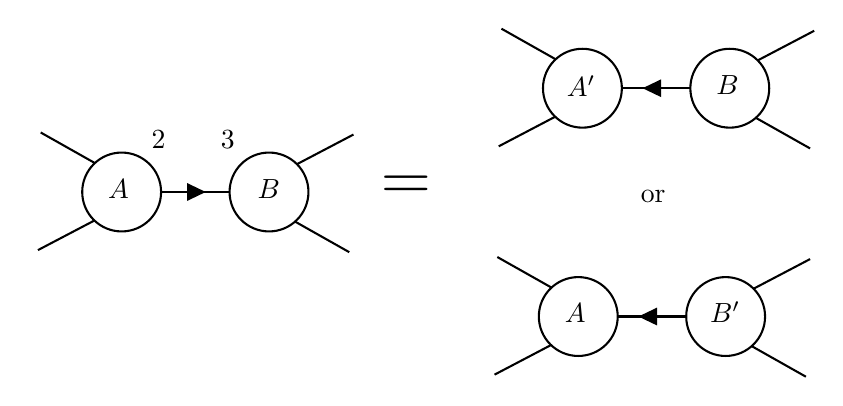 

\tikzset{every picture/.style={line width=0.75pt}} %set default line width to 0.75pt        

\begin{tikzpicture}[x=0.75pt,y=0.75pt,yscale=-1,xscale=1]
%uncomment if require: \path (0,209); %set diagram left start at 0, and has height of 209

%Shape: Circle [id:dp10618682496471932] 
\draw   (186,106) .. controls (186,95.51) and (194.51,87) .. (205,87) .. controls (215.49,87) and (224,95.51) .. (224,106) .. controls (224,116.49) and (215.49,125) .. (205,125) .. controls (194.51,125) and (186,116.49) .. (186,106) -- cycle ;
%Shape: Circle [id:dp9589694214935385] 
\draw   (257,106) .. controls (257,95.51) and (265.51,87) .. (276,87) .. controls (286.49,87) and (295,95.51) .. (295,106) .. controls (295,116.49) and (286.49,125) .. (276,125) .. controls (265.51,125) and (257,116.49) .. (257,106) -- cycle ;
%Straight Lines [id:da24805848549555154] 
\draw    (224,106) -- (257,106) ;
\draw [shift={(245.5,106)}, rotate = 180] [fill={rgb, 255:red, 0; green, 0; blue, 0 }  ][line width=0.08]  [draw opacity=0] (8.93,-4.29) -- (0,0) -- (8.93,4.29) -- cycle    ;
%Straight Lines [id:da734389057339934] 
\draw    (166,77.33) -- (192,92) ;
%Straight Lines [id:da9001694762758555] 
\draw    (288.67,120.33) -- (314.67,135) ;
%Straight Lines [id:da2669878608680252] 
\draw    (164.67,134) -- (192,119.67) ;
%Straight Lines [id:da045094994410089684] 
\draw    (289.33,92.67) -- (316.67,78.33) ;
%Shape: Circle [id:dp2803595900980814] 
\draw   (408,56) .. controls (408,45.51) and (416.51,37) .. (427,37) .. controls (437.49,37) and (446,45.51) .. (446,56) .. controls (446,66.49) and (437.49,75) .. (427,75) .. controls (416.51,75) and (408,66.49) .. (408,56) -- cycle ;
%Shape: Circle [id:dp4906731959055278] 
\draw   (479,56) .. controls (479,45.51) and (487.51,37) .. (498,37) .. controls (508.49,37) and (517,45.51) .. (517,56) .. controls (517,66.49) and (508.49,75) .. (498,75) .. controls (487.51,75) and (479,66.49) .. (479,56) -- cycle ;
%Straight Lines [id:da507888929646911] 
\draw    (446,56) -- (479,56) ;
\draw [shift={(456,56)}, rotate = 0] [fill={rgb, 255:red, 0; green, 0; blue, 0 }  ][line width=0.08]  [draw opacity=0] (8.93,-4.29) -- (0,0) -- (8.93,4.29) -- cycle    ;
%Straight Lines [id:da9225852955176842] 
\draw    (388,27.33) -- (414,42) ;
%Straight Lines [id:da5510714326706615] 
\draw    (510.67,70.33) -- (536.67,85) ;
%Straight Lines [id:da2636496853823589] 
\draw    (386.67,84) -- (414,69.67) ;
%Straight Lines [id:da003221595811194078] 
\draw    (511.33,42.67) -- (538.67,28.33) ;
%Shape: Circle [id:dp8790338644168874] 
\draw   (406,166) .. controls (406,155.51) and (414.51,147) .. (425,147) .. controls (435.49,147) and (444,155.51) .. (444,166) .. controls (444,176.49) and (435.49,185) .. (425,185) .. controls (414.51,185) and (406,176.49) .. (406,166) -- cycle ;
%Shape: Circle [id:dp42384226573778994] 
\draw   (477,166) .. controls (477,155.51) and (485.51,147) .. (496,147) .. controls (506.49,147) and (515,155.51) .. (515,166) .. controls (515,176.49) and (506.49,185) .. (496,185) .. controls (485.51,185) and (477,176.49) .. (477,166) -- cycle ;
%Straight Lines [id:da04857153705181505] 
\draw    (444,166) -- (477,166) ;
\draw [shift={(454,166)}, rotate = 0] [fill={rgb, 255:red, 0; green, 0; blue, 0 }  ][line width=0.08]  [draw opacity=0] (8.93,-4.29) -- (0,0) -- (8.93,4.29) -- cycle    ;
%Straight Lines [id:da7555391292794681] 
\draw    (386,137.33) -- (412,152) ;
%Straight Lines [id:da11047605938314375] 
\draw    (508.67,180.33) -- (534.67,195) ;
%Straight Lines [id:da7617406120604328] 
\draw    (384.67,194) -- (412,179.67) ;
%Straight Lines [id:da0250596862960214] 
\draw    (509.33,152.67) -- (536.67,138.33) ;

% Text Node
\draw (197,98.4) node [anchor=north west][inner sep=0.75pt]  [font=\normalsize]  {$A$};
% Text Node
\draw (269,98.4) node [anchor=north west][inner sep=0.75pt]  [font=\normalsize]  {$B$};
% Text Node
\draw (418,48.4) node [anchor=north west][inner sep=0.75pt]  [font=\normalsize]  {$A'$};
% Text Node
\draw (490,48.4) node [anchor=north west][inner sep=0.75pt]  [font=\normalsize]  {$B$};
% Text Node
\draw (417,158.4) node [anchor=north west][inner sep=0.75pt]  [font=\normalsize]  {$A$};
% Text Node
\draw (487,157.4) node [anchor=north west][inner sep=0.75pt]  [font=\normalsize]  {$B'$};
% Text Node
\draw (453.67,104) node [anchor=north west][inner sep=0.75pt]   [align=left] {or};
% Text Node
\draw (328.67,96.73) node [anchor=north west][inner sep=0.75pt]  [font=\Huge]  {$=$};
% Text Node
\draw (218,75) node [anchor=north west][inner sep=0.75pt]   [align=left] {2 \ \ \ \ \ 3};


\end{tikzpicture}

